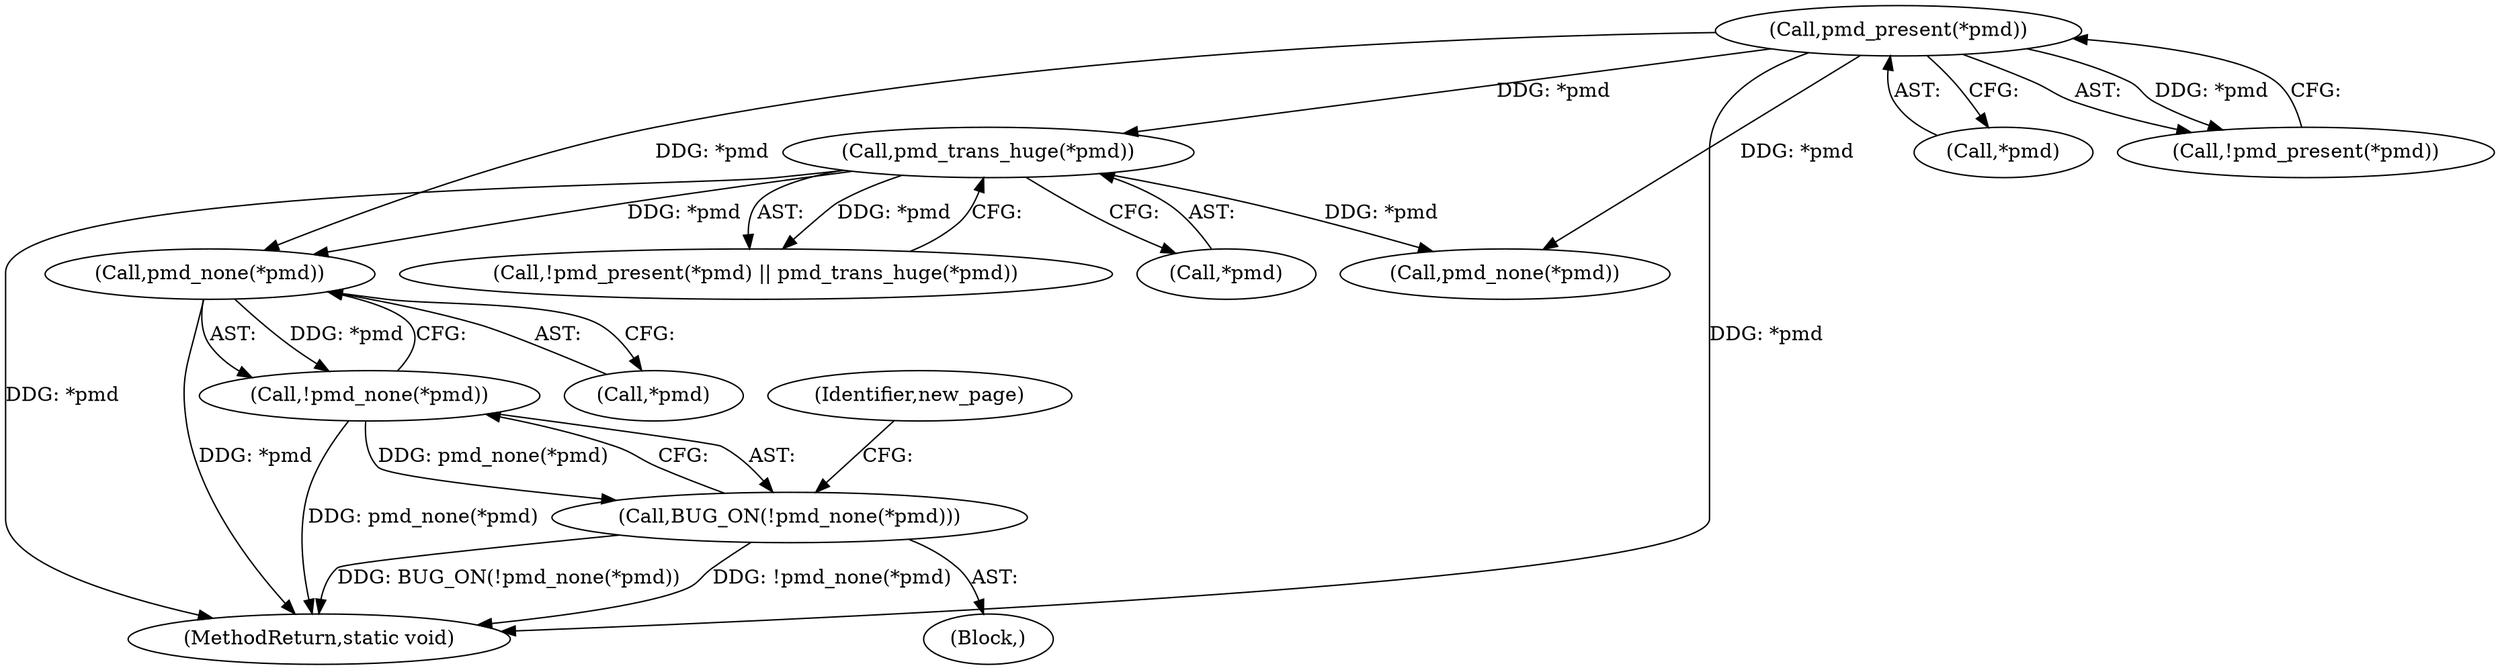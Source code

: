 digraph "0_linux_78f11a255749d09025f54d4e2df4fbcb031530e2@pointer" {
"1000402" [label="(Call,pmd_none(*pmd))"];
"1000273" [label="(Call,pmd_trans_huge(*pmd))"];
"1000270" [label="(Call,pmd_present(*pmd))"];
"1000401" [label="(Call,!pmd_none(*pmd))"];
"1000400" [label="(Call,BUG_ON(!pmd_none(*pmd)))"];
"1000271" [label="(Call,*pmd)"];
"1000400" [label="(Call,BUG_ON(!pmd_none(*pmd)))"];
"1000331" [label="(Call,pmd_none(*pmd))"];
"1000270" [label="(Call,pmd_present(*pmd))"];
"1000273" [label="(Call,pmd_trans_huge(*pmd))"];
"1000268" [label="(Call,!pmd_present(*pmd) || pmd_trans_huge(*pmd))"];
"1000401" [label="(Call,!pmd_none(*pmd))"];
"1000269" [label="(Call,!pmd_present(*pmd))"];
"1000115" [label="(Block,)"];
"1000403" [label="(Call,*pmd)"];
"1000406" [label="(Identifier,new_page)"];
"1000449" [label="(MethodReturn,static void)"];
"1000402" [label="(Call,pmd_none(*pmd))"];
"1000274" [label="(Call,*pmd)"];
"1000402" -> "1000401"  [label="AST: "];
"1000402" -> "1000403"  [label="CFG: "];
"1000403" -> "1000402"  [label="AST: "];
"1000401" -> "1000402"  [label="CFG: "];
"1000402" -> "1000449"  [label="DDG: *pmd"];
"1000402" -> "1000401"  [label="DDG: *pmd"];
"1000273" -> "1000402"  [label="DDG: *pmd"];
"1000270" -> "1000402"  [label="DDG: *pmd"];
"1000273" -> "1000268"  [label="AST: "];
"1000273" -> "1000274"  [label="CFG: "];
"1000274" -> "1000273"  [label="AST: "];
"1000268" -> "1000273"  [label="CFG: "];
"1000273" -> "1000449"  [label="DDG: *pmd"];
"1000273" -> "1000268"  [label="DDG: *pmd"];
"1000270" -> "1000273"  [label="DDG: *pmd"];
"1000273" -> "1000331"  [label="DDG: *pmd"];
"1000270" -> "1000269"  [label="AST: "];
"1000270" -> "1000271"  [label="CFG: "];
"1000271" -> "1000270"  [label="AST: "];
"1000269" -> "1000270"  [label="CFG: "];
"1000270" -> "1000449"  [label="DDG: *pmd"];
"1000270" -> "1000269"  [label="DDG: *pmd"];
"1000270" -> "1000331"  [label="DDG: *pmd"];
"1000401" -> "1000400"  [label="AST: "];
"1000400" -> "1000401"  [label="CFG: "];
"1000401" -> "1000449"  [label="DDG: pmd_none(*pmd)"];
"1000401" -> "1000400"  [label="DDG: pmd_none(*pmd)"];
"1000400" -> "1000115"  [label="AST: "];
"1000406" -> "1000400"  [label="CFG: "];
"1000400" -> "1000449"  [label="DDG: !pmd_none(*pmd)"];
"1000400" -> "1000449"  [label="DDG: BUG_ON(!pmd_none(*pmd))"];
}
